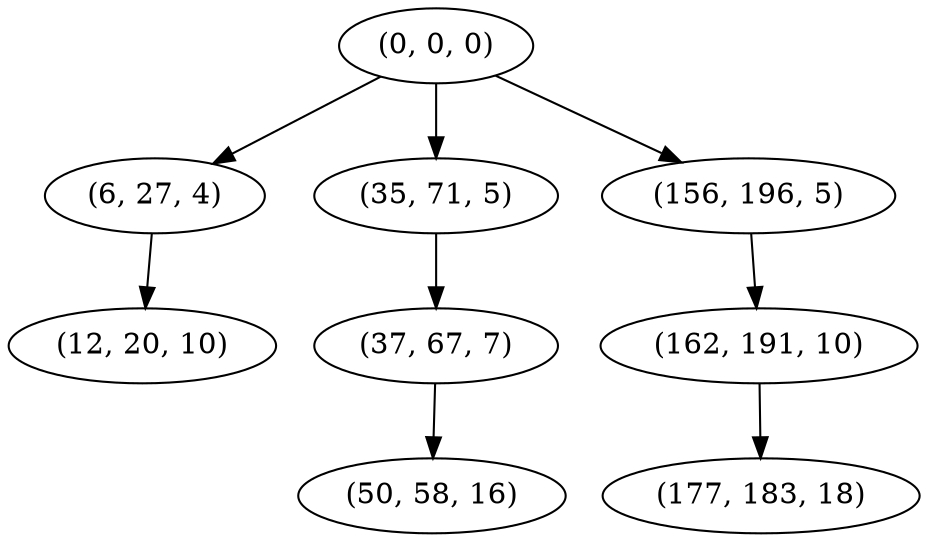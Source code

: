 digraph tree {
    "(0, 0, 0)";
    "(6, 27, 4)";
    "(12, 20, 10)";
    "(35, 71, 5)";
    "(37, 67, 7)";
    "(50, 58, 16)";
    "(156, 196, 5)";
    "(162, 191, 10)";
    "(177, 183, 18)";
    "(0, 0, 0)" -> "(6, 27, 4)";
    "(0, 0, 0)" -> "(35, 71, 5)";
    "(0, 0, 0)" -> "(156, 196, 5)";
    "(6, 27, 4)" -> "(12, 20, 10)";
    "(35, 71, 5)" -> "(37, 67, 7)";
    "(37, 67, 7)" -> "(50, 58, 16)";
    "(156, 196, 5)" -> "(162, 191, 10)";
    "(162, 191, 10)" -> "(177, 183, 18)";
}
